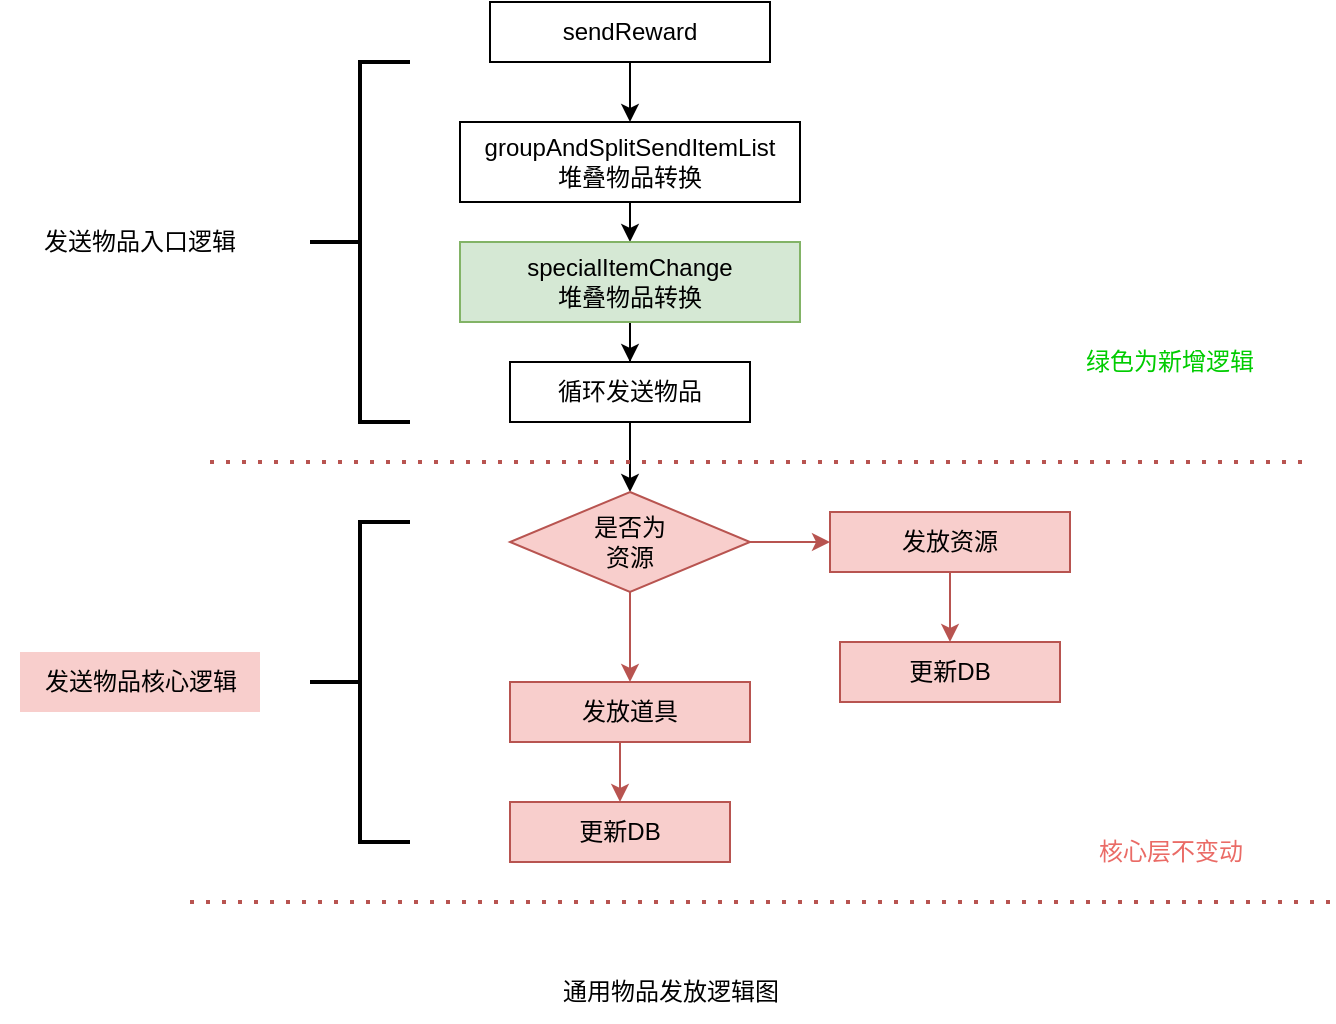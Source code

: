<mxfile version="21.8.0" type="github">
  <diagram name="第 1 页" id="kzH_K86H7EtC_nT1sYMt">
    <mxGraphModel dx="1434" dy="758" grid="1" gridSize="10" guides="1" tooltips="1" connect="1" arrows="1" fold="1" page="1" pageScale="1" pageWidth="4681" pageHeight="3300" math="0" shadow="0">
      <root>
        <mxCell id="0" />
        <mxCell id="1" parent="0" />
        <mxCell id="UrWgkj2aCOMLwKdR82E0-11" style="edgeStyle=orthogonalEdgeStyle;rounded=0;orthogonalLoop=1;jettySize=auto;html=1;exitX=0.5;exitY=1;exitDx=0;exitDy=0;" edge="1" parent="1" source="UrWgkj2aCOMLwKdR82E0-1" target="UrWgkj2aCOMLwKdR82E0-2">
          <mxGeometry relative="1" as="geometry" />
        </mxCell>
        <mxCell id="UrWgkj2aCOMLwKdR82E0-1" value="sendReward" style="rounded=0;whiteSpace=wrap;html=1;" vertex="1" parent="1">
          <mxGeometry x="370" y="100" width="140" height="30" as="geometry" />
        </mxCell>
        <mxCell id="UrWgkj2aCOMLwKdR82E0-12" style="edgeStyle=orthogonalEdgeStyle;rounded=0;orthogonalLoop=1;jettySize=auto;html=1;exitX=0.5;exitY=1;exitDx=0;exitDy=0;entryX=0.5;entryY=0;entryDx=0;entryDy=0;" edge="1" parent="1" source="UrWgkj2aCOMLwKdR82E0-2" target="UrWgkj2aCOMLwKdR82E0-9">
          <mxGeometry relative="1" as="geometry" />
        </mxCell>
        <mxCell id="UrWgkj2aCOMLwKdR82E0-2" value="groupAndSplitSendItemList&lt;br&gt;堆叠物品转换" style="rounded=0;whiteSpace=wrap;html=1;" vertex="1" parent="1">
          <mxGeometry x="355" y="160" width="170" height="40" as="geometry" />
        </mxCell>
        <mxCell id="UrWgkj2aCOMLwKdR82E0-14" style="edgeStyle=orthogonalEdgeStyle;rounded=0;orthogonalLoop=1;jettySize=auto;html=1;exitX=0.5;exitY=1;exitDx=0;exitDy=0;" edge="1" parent="1" source="UrWgkj2aCOMLwKdR82E0-3" target="UrWgkj2aCOMLwKdR82E0-6">
          <mxGeometry relative="1" as="geometry" />
        </mxCell>
        <mxCell id="UrWgkj2aCOMLwKdR82E0-3" value="循环发送物品" style="rounded=0;whiteSpace=wrap;html=1;" vertex="1" parent="1">
          <mxGeometry x="380" y="280" width="120" height="30" as="geometry" />
        </mxCell>
        <mxCell id="UrWgkj2aCOMLwKdR82E0-16" style="edgeStyle=orthogonalEdgeStyle;rounded=0;orthogonalLoop=1;jettySize=auto;html=1;exitX=0.5;exitY=1;exitDx=0;exitDy=0;fillColor=#f8cecc;strokeColor=#b85450;" edge="1" parent="1" source="UrWgkj2aCOMLwKdR82E0-4" target="UrWgkj2aCOMLwKdR82E0-8">
          <mxGeometry relative="1" as="geometry" />
        </mxCell>
        <mxCell id="UrWgkj2aCOMLwKdR82E0-4" value="发放资源" style="rounded=0;whiteSpace=wrap;html=1;fillColor=#f8cecc;strokeColor=#b85450;" vertex="1" parent="1">
          <mxGeometry x="540" y="355" width="120" height="30" as="geometry" />
        </mxCell>
        <mxCell id="UrWgkj2aCOMLwKdR82E0-18" style="edgeStyle=orthogonalEdgeStyle;rounded=0;orthogonalLoop=1;jettySize=auto;html=1;exitX=0.5;exitY=1;exitDx=0;exitDy=0;entryX=0.5;entryY=0;entryDx=0;entryDy=0;fillColor=#f8cecc;strokeColor=#b85450;" edge="1" parent="1" source="UrWgkj2aCOMLwKdR82E0-5" target="UrWgkj2aCOMLwKdR82E0-7">
          <mxGeometry relative="1" as="geometry" />
        </mxCell>
        <mxCell id="UrWgkj2aCOMLwKdR82E0-5" value="发放道具" style="rounded=0;whiteSpace=wrap;html=1;fillColor=#f8cecc;strokeColor=#b85450;" vertex="1" parent="1">
          <mxGeometry x="380" y="440" width="120" height="30" as="geometry" />
        </mxCell>
        <mxCell id="UrWgkj2aCOMLwKdR82E0-15" style="edgeStyle=orthogonalEdgeStyle;rounded=0;orthogonalLoop=1;jettySize=auto;html=1;exitX=1;exitY=0.5;exitDx=0;exitDy=0;entryX=0;entryY=0.5;entryDx=0;entryDy=0;fillColor=#f8cecc;strokeColor=#b85450;" edge="1" parent="1" source="UrWgkj2aCOMLwKdR82E0-6" target="UrWgkj2aCOMLwKdR82E0-4">
          <mxGeometry relative="1" as="geometry" />
        </mxCell>
        <mxCell id="UrWgkj2aCOMLwKdR82E0-17" style="edgeStyle=orthogonalEdgeStyle;rounded=0;orthogonalLoop=1;jettySize=auto;html=1;exitX=0.5;exitY=1;exitDx=0;exitDy=0;entryX=0.5;entryY=0;entryDx=0;entryDy=0;fillColor=#f8cecc;strokeColor=#b85450;" edge="1" parent="1" source="UrWgkj2aCOMLwKdR82E0-6" target="UrWgkj2aCOMLwKdR82E0-5">
          <mxGeometry relative="1" as="geometry" />
        </mxCell>
        <mxCell id="UrWgkj2aCOMLwKdR82E0-6" value="是否为&lt;br&gt;资源" style="rhombus;whiteSpace=wrap;html=1;fillColor=#f8cecc;strokeColor=#b85450;" vertex="1" parent="1">
          <mxGeometry x="380" y="345" width="120" height="50" as="geometry" />
        </mxCell>
        <mxCell id="UrWgkj2aCOMLwKdR82E0-7" value="更新DB" style="whiteSpace=wrap;html=1;fillColor=#f8cecc;strokeColor=#b85450;" vertex="1" parent="1">
          <mxGeometry x="380" y="500" width="110" height="30" as="geometry" />
        </mxCell>
        <mxCell id="UrWgkj2aCOMLwKdR82E0-8" value="更新DB" style="whiteSpace=wrap;html=1;fillColor=#f8cecc;strokeColor=#b85450;" vertex="1" parent="1">
          <mxGeometry x="545" y="420" width="110" height="30" as="geometry" />
        </mxCell>
        <mxCell id="UrWgkj2aCOMLwKdR82E0-13" style="edgeStyle=orthogonalEdgeStyle;rounded=0;orthogonalLoop=1;jettySize=auto;html=1;exitX=0.5;exitY=1;exitDx=0;exitDy=0;" edge="1" parent="1" source="UrWgkj2aCOMLwKdR82E0-9" target="UrWgkj2aCOMLwKdR82E0-3">
          <mxGeometry relative="1" as="geometry" />
        </mxCell>
        <mxCell id="UrWgkj2aCOMLwKdR82E0-9" value="specialItemChange&lt;br&gt;堆叠物品转换" style="rounded=0;whiteSpace=wrap;html=1;fillColor=#d5e8d4;strokeColor=#82b366;" vertex="1" parent="1">
          <mxGeometry x="355" y="220" width="170" height="40" as="geometry" />
        </mxCell>
        <mxCell id="UrWgkj2aCOMLwKdR82E0-19" value="" style="endArrow=none;dashed=1;html=1;dashPattern=1 3;strokeWidth=2;rounded=0;fillColor=#f8cecc;strokeColor=#b85450;" edge="1" parent="1">
          <mxGeometry width="50" height="50" relative="1" as="geometry">
            <mxPoint x="230" y="330" as="sourcePoint" />
            <mxPoint x="780" y="330" as="targetPoint" />
          </mxGeometry>
        </mxCell>
        <mxCell id="UrWgkj2aCOMLwKdR82E0-20" value="" style="endArrow=none;dashed=1;html=1;dashPattern=1 3;strokeWidth=2;rounded=0;fillColor=#f8cecc;strokeColor=#b85450;" edge="1" parent="1">
          <mxGeometry width="50" height="50" relative="1" as="geometry">
            <mxPoint x="220" y="550" as="sourcePoint" />
            <mxPoint x="790" y="550" as="targetPoint" />
          </mxGeometry>
        </mxCell>
        <mxCell id="UrWgkj2aCOMLwKdR82E0-21" value="发送物品核心逻辑" style="text;html=1;align=center;verticalAlign=middle;resizable=0;points=[];autosize=1;strokeColor=none;fillColor=#f8cecc;" vertex="1" parent="1">
          <mxGeometry x="135" y="425" width="120" height="30" as="geometry" />
        </mxCell>
        <mxCell id="UrWgkj2aCOMLwKdR82E0-22" value="发送物品入口逻辑" style="rounded=0;whiteSpace=wrap;html=1;strokeColor=none;" vertex="1" parent="1">
          <mxGeometry x="125" y="205" width="140" height="30" as="geometry" />
        </mxCell>
        <mxCell id="UrWgkj2aCOMLwKdR82E0-23" value="绿色为新增逻辑" style="rounded=0;whiteSpace=wrap;html=1;fontColor=#00CC00;strokeColor=none;" vertex="1" parent="1">
          <mxGeometry x="650" y="260" width="120" height="40" as="geometry" />
        </mxCell>
        <mxCell id="UrWgkj2aCOMLwKdR82E0-24" value="通用物品发放逻辑图" style="text;html=1;align=center;verticalAlign=middle;resizable=0;points=[];autosize=1;strokeColor=none;fillColor=none;" vertex="1" parent="1">
          <mxGeometry x="395" y="580" width="130" height="30" as="geometry" />
        </mxCell>
        <mxCell id="UrWgkj2aCOMLwKdR82E0-25" value="" style="strokeWidth=2;html=1;shape=mxgraph.flowchart.annotation_2;align=left;labelPosition=right;pointerEvents=1;" vertex="1" parent="1">
          <mxGeometry x="280" y="360" width="50" height="160" as="geometry" />
        </mxCell>
        <mxCell id="UrWgkj2aCOMLwKdR82E0-26" value="" style="strokeWidth=2;html=1;shape=mxgraph.flowchart.annotation_2;align=left;labelPosition=right;pointerEvents=1;" vertex="1" parent="1">
          <mxGeometry x="280" y="130" width="50" height="180" as="geometry" />
        </mxCell>
        <mxCell id="UrWgkj2aCOMLwKdR82E0-27" value="核心层不变动" style="text;html=1;align=center;verticalAlign=middle;resizable=0;points=[];autosize=1;strokeColor=none;fillColor=none;fontColor=#EA6B66;" vertex="1" parent="1">
          <mxGeometry x="660" y="510" width="100" height="30" as="geometry" />
        </mxCell>
      </root>
    </mxGraphModel>
  </diagram>
</mxfile>
